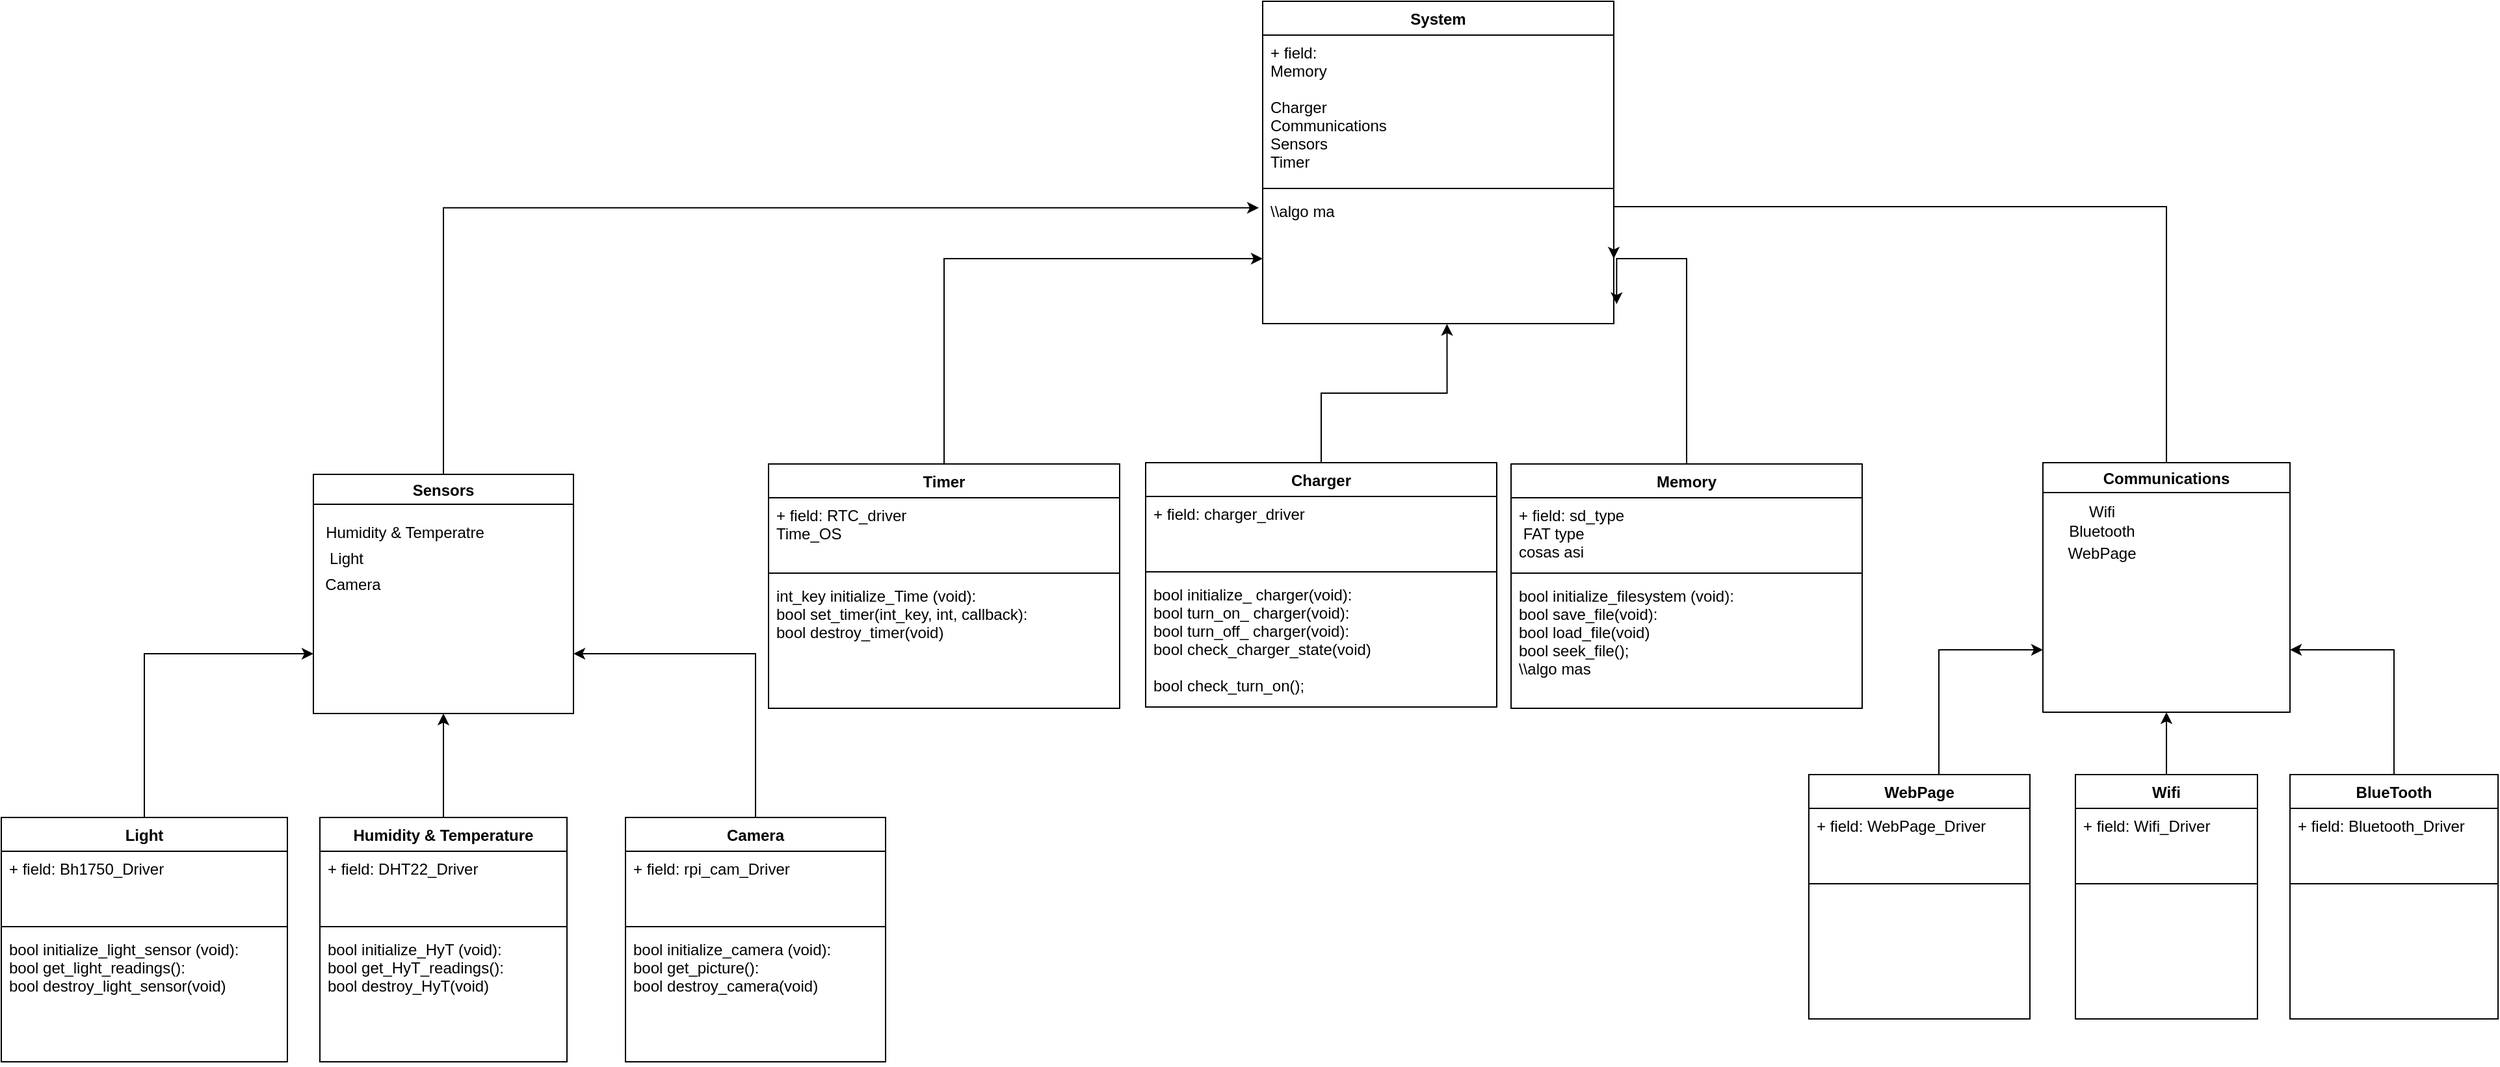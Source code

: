<mxfile version="15.0.3" type="device"><diagram id="C5RBs43oDa-KdzZeNtuy" name="Page-1"><mxGraphModel dx="720" dy="508" grid="1" gridSize="10" guides="1" tooltips="1" connect="1" arrows="1" fold="1" page="1" pageScale="1" pageWidth="827" pageHeight="1169" math="0" shadow="0"><root><mxCell id="WIyWlLk6GJQsqaUBKTNV-0"/><mxCell id="WIyWlLk6GJQsqaUBKTNV-1" parent="WIyWlLk6GJQsqaUBKTNV-0"/><mxCell id="u3YbKCwhCzdW1QSIE-Ya-68" style="edgeStyle=orthogonalEdgeStyle;rounded=0;orthogonalLoop=1;jettySize=auto;html=1;entryX=-0.011;entryY=0.109;entryDx=0;entryDy=0;entryPerimeter=0;" parent="WIyWlLk6GJQsqaUBKTNV-1" source="u3YbKCwhCzdW1QSIE-Ya-3" target="u3YbKCwhCzdW1QSIE-Ya-28" edge="1"><mxGeometry relative="1" as="geometry"/></mxCell><mxCell id="u3YbKCwhCzdW1QSIE-Ya-3" value="Sensors" style="swimlane;" parent="WIyWlLk6GJQsqaUBKTNV-1" vertex="1"><mxGeometry x="320" y="406" width="200" height="184" as="geometry"/></mxCell><mxCell id="u3YbKCwhCzdW1QSIE-Ya-4" value="Humidity &amp;amp; Temperatre" style="text;html=1;align=center;verticalAlign=middle;resizable=0;points=[];autosize=1;strokeColor=none;" parent="u3YbKCwhCzdW1QSIE-Ya-3" vertex="1"><mxGeometry y="35" width="140" height="20" as="geometry"/></mxCell><mxCell id="u3YbKCwhCzdW1QSIE-Ya-5" value="Light" style="text;html=1;align=center;verticalAlign=middle;resizable=0;points=[];autosize=1;strokeColor=none;" parent="u3YbKCwhCzdW1QSIE-Ya-3" vertex="1"><mxGeometry x="5" y="55" width="40" height="20" as="geometry"/></mxCell><mxCell id="u3YbKCwhCzdW1QSIE-Ya-6" value="Camera" style="text;html=1;align=center;verticalAlign=middle;resizable=0;points=[];autosize=1;strokeColor=none;" parent="u3YbKCwhCzdW1QSIE-Ya-3" vertex="1"><mxGeometry y="75" width="60" height="20" as="geometry"/></mxCell><mxCell id="u3YbKCwhCzdW1QSIE-Ya-64" style="edgeStyle=orthogonalEdgeStyle;rounded=0;orthogonalLoop=1;jettySize=auto;html=1;entryX=1;entryY=0.5;entryDx=0;entryDy=0;" parent="WIyWlLk6GJQsqaUBKTNV-1" source="u3YbKCwhCzdW1QSIE-Ya-7" target="u3YbKCwhCzdW1QSIE-Ya-28" edge="1"><mxGeometry relative="1" as="geometry"><Array as="points"><mxPoint x="1745" y="200"/><mxPoint x="1320" y="200"/></Array></mxGeometry></mxCell><mxCell id="u3YbKCwhCzdW1QSIE-Ya-7" value="Communications" style="swimlane;" parent="WIyWlLk6GJQsqaUBKTNV-1" vertex="1"><mxGeometry x="1650" y="397" width="190" height="192" as="geometry"/></mxCell><mxCell id="u3YbKCwhCzdW1QSIE-Ya-8" value="&lt;div&gt;Wifi&lt;/div&gt;&lt;div&gt;Bluetooth&lt;br&gt;&lt;/div&gt;" style="text;html=1;align=center;verticalAlign=middle;resizable=0;points=[];autosize=1;strokeColor=none;" parent="u3YbKCwhCzdW1QSIE-Ya-7" vertex="1"><mxGeometry x="10" y="30" width="70" height="30" as="geometry"/></mxCell><mxCell id="u3YbKCwhCzdW1QSIE-Ya-9" value="WebPage" style="text;html=1;align=center;verticalAlign=middle;resizable=0;points=[];autosize=1;strokeColor=none;" parent="u3YbKCwhCzdW1QSIE-Ya-7" vertex="1"><mxGeometry x="10" y="60" width="70" height="20" as="geometry"/></mxCell><mxCell id="u3YbKCwhCzdW1QSIE-Ya-66" style="edgeStyle=orthogonalEdgeStyle;rounded=0;orthogonalLoop=1;jettySize=auto;html=1;entryX=0.525;entryY=1.003;entryDx=0;entryDy=0;entryPerimeter=0;" parent="WIyWlLk6GJQsqaUBKTNV-1" source="u3YbKCwhCzdW1QSIE-Ya-14" target="u3YbKCwhCzdW1QSIE-Ya-28" edge="1"><mxGeometry relative="1" as="geometry"/></mxCell><mxCell id="u3YbKCwhCzdW1QSIE-Ya-14" value="Charger" style="swimlane;fontStyle=1;align=center;verticalAlign=top;childLayout=stackLayout;horizontal=1;startSize=26;horizontalStack=0;resizeParent=1;resizeParentMax=0;resizeLast=0;collapsible=1;marginBottom=0;" parent="WIyWlLk6GJQsqaUBKTNV-1" vertex="1"><mxGeometry x="960" y="397" width="270" height="188" as="geometry"/></mxCell><mxCell id="u3YbKCwhCzdW1QSIE-Ya-15" value="+ field: charger_driver" style="text;strokeColor=none;fillColor=none;align=left;verticalAlign=top;spacingLeft=4;spacingRight=4;overflow=hidden;rotatable=0;points=[[0,0.5],[1,0.5]];portConstraint=eastwest;" parent="u3YbKCwhCzdW1QSIE-Ya-14" vertex="1"><mxGeometry y="26" width="270" height="54" as="geometry"/></mxCell><mxCell id="u3YbKCwhCzdW1QSIE-Ya-16" value="" style="line;strokeWidth=1;fillColor=none;align=left;verticalAlign=middle;spacingTop=-1;spacingLeft=3;spacingRight=3;rotatable=0;labelPosition=right;points=[];portConstraint=eastwest;" parent="u3YbKCwhCzdW1QSIE-Ya-14" vertex="1"><mxGeometry y="80" width="270" height="8" as="geometry"/></mxCell><mxCell id="u3YbKCwhCzdW1QSIE-Ya-17" value="bool initialize_ charger(void):&#10;bool turn_on_ charger(void):&#10;bool turn_off_ charger(void):&#10;bool check_charger_state(void)&#10;&#10;bool check_turn_on();&#10;  &#10;&#10;" style="text;strokeColor=none;fillColor=none;align=left;verticalAlign=top;spacingLeft=4;spacingRight=4;overflow=hidden;rotatable=0;points=[[0,0.5],[1,0.5]];portConstraint=eastwest;" parent="u3YbKCwhCzdW1QSIE-Ya-14" vertex="1"><mxGeometry y="88" width="270" height="100" as="geometry"/></mxCell><mxCell id="u3YbKCwhCzdW1QSIE-Ya-65" style="edgeStyle=orthogonalEdgeStyle;rounded=0;orthogonalLoop=1;jettySize=auto;html=1;entryX=1.008;entryY=0.85;entryDx=0;entryDy=0;entryPerimeter=0;" parent="WIyWlLk6GJQsqaUBKTNV-1" source="u3YbKCwhCzdW1QSIE-Ya-20" target="u3YbKCwhCzdW1QSIE-Ya-28" edge="1"><mxGeometry relative="1" as="geometry"><Array as="points"><mxPoint x="1376" y="240"/><mxPoint x="1322" y="240"/></Array></mxGeometry></mxCell><mxCell id="u3YbKCwhCzdW1QSIE-Ya-20" value="Memory" style="swimlane;fontStyle=1;align=center;verticalAlign=top;childLayout=stackLayout;horizontal=1;startSize=26;horizontalStack=0;resizeParent=1;resizeParentMax=0;resizeLast=0;collapsible=1;marginBottom=0;" parent="WIyWlLk6GJQsqaUBKTNV-1" vertex="1"><mxGeometry x="1241" y="398" width="270" height="188" as="geometry"/></mxCell><mxCell id="u3YbKCwhCzdW1QSIE-Ya-21" value="+ field: sd_type&#10; FAT type&#10;cosas asi&#10;" style="text;strokeColor=none;fillColor=none;align=left;verticalAlign=top;spacingLeft=4;spacingRight=4;overflow=hidden;rotatable=0;points=[[0,0.5],[1,0.5]];portConstraint=eastwest;" parent="u3YbKCwhCzdW1QSIE-Ya-20" vertex="1"><mxGeometry y="26" width="270" height="54" as="geometry"/></mxCell><mxCell id="u3YbKCwhCzdW1QSIE-Ya-22" value="" style="line;strokeWidth=1;fillColor=none;align=left;verticalAlign=middle;spacingTop=-1;spacingLeft=3;spacingRight=3;rotatable=0;labelPosition=right;points=[];portConstraint=eastwest;" parent="u3YbKCwhCzdW1QSIE-Ya-20" vertex="1"><mxGeometry y="80" width="270" height="8" as="geometry"/></mxCell><mxCell id="u3YbKCwhCzdW1QSIE-Ya-23" value="bool initialize_filesystem (void):&#10;bool save_file(void):&#10;bool load_file(void)&#10;bool seek_file();&#10;\\algo mas&#10;&#10;  &#10;&#10;" style="text;strokeColor=none;fillColor=none;align=left;verticalAlign=top;spacingLeft=4;spacingRight=4;overflow=hidden;rotatable=0;points=[[0,0.5],[1,0.5]];portConstraint=eastwest;" parent="u3YbKCwhCzdW1QSIE-Ya-20" vertex="1"><mxGeometry y="88" width="270" height="100" as="geometry"/></mxCell><mxCell id="u3YbKCwhCzdW1QSIE-Ya-25" value="System" style="swimlane;fontStyle=1;align=center;verticalAlign=top;childLayout=stackLayout;horizontal=1;startSize=26;horizontalStack=0;resizeParent=1;resizeParentMax=0;resizeLast=0;collapsible=1;marginBottom=0;" parent="WIyWlLk6GJQsqaUBKTNV-1" vertex="1"><mxGeometry x="1050" y="42" width="270" height="248" as="geometry"/></mxCell><mxCell id="u3YbKCwhCzdW1QSIE-Ya-26" value="+ field: &#10;Memory &#10;&#10;Charger&#10;Communications&#10;Sensors&#10;Timer&#10;&#10;" style="text;strokeColor=none;fillColor=none;align=left;verticalAlign=top;spacingLeft=4;spacingRight=4;overflow=hidden;rotatable=0;points=[[0,0.5],[1,0.5]];portConstraint=eastwest;" parent="u3YbKCwhCzdW1QSIE-Ya-25" vertex="1"><mxGeometry y="26" width="270" height="114" as="geometry"/></mxCell><mxCell id="u3YbKCwhCzdW1QSIE-Ya-27" value="" style="line;strokeWidth=1;fillColor=none;align=left;verticalAlign=middle;spacingTop=-1;spacingLeft=3;spacingRight=3;rotatable=0;labelPosition=right;points=[];portConstraint=eastwest;" parent="u3YbKCwhCzdW1QSIE-Ya-25" vertex="1"><mxGeometry y="140" width="270" height="8" as="geometry"/></mxCell><mxCell id="u3YbKCwhCzdW1QSIE-Ya-28" value="\\algo ma&#10;&#10;  &#10;&#10;" style="text;strokeColor=none;fillColor=none;align=left;verticalAlign=top;spacingLeft=4;spacingRight=4;overflow=hidden;rotatable=0;points=[[0,0.5],[1,0.5]];portConstraint=eastwest;" parent="u3YbKCwhCzdW1QSIE-Ya-25" vertex="1"><mxGeometry y="148" width="270" height="100" as="geometry"/></mxCell><mxCell id="u3YbKCwhCzdW1QSIE-Ya-67" style="edgeStyle=orthogonalEdgeStyle;rounded=0;orthogonalLoop=1;jettySize=auto;html=1;entryX=0;entryY=0.5;entryDx=0;entryDy=0;" parent="WIyWlLk6GJQsqaUBKTNV-1" source="u3YbKCwhCzdW1QSIE-Ya-29" target="u3YbKCwhCzdW1QSIE-Ya-28" edge="1"><mxGeometry relative="1" as="geometry"/></mxCell><mxCell id="u3YbKCwhCzdW1QSIE-Ya-29" value="Timer" style="swimlane;fontStyle=1;align=center;verticalAlign=top;childLayout=stackLayout;horizontal=1;startSize=26;horizontalStack=0;resizeParent=1;resizeParentMax=0;resizeLast=0;collapsible=1;marginBottom=0;" parent="WIyWlLk6GJQsqaUBKTNV-1" vertex="1"><mxGeometry x="670" y="398" width="270" height="188" as="geometry"/></mxCell><mxCell id="u3YbKCwhCzdW1QSIE-Ya-30" value="+ field: RTC_driver&#10;Time_OS" style="text;strokeColor=none;fillColor=none;align=left;verticalAlign=top;spacingLeft=4;spacingRight=4;overflow=hidden;rotatable=0;points=[[0,0.5],[1,0.5]];portConstraint=eastwest;" parent="u3YbKCwhCzdW1QSIE-Ya-29" vertex="1"><mxGeometry y="26" width="270" height="54" as="geometry"/></mxCell><mxCell id="u3YbKCwhCzdW1QSIE-Ya-31" value="" style="line;strokeWidth=1;fillColor=none;align=left;verticalAlign=middle;spacingTop=-1;spacingLeft=3;spacingRight=3;rotatable=0;labelPosition=right;points=[];portConstraint=eastwest;" parent="u3YbKCwhCzdW1QSIE-Ya-29" vertex="1"><mxGeometry y="80" width="270" height="8" as="geometry"/></mxCell><mxCell id="u3YbKCwhCzdW1QSIE-Ya-32" value="int_key initialize_Time (void):&#10;bool set_timer(int_key, int, callback):&#10;bool destroy_timer(void)&#10;&#10;&#10;  &#10;&#10;" style="text;strokeColor=none;fillColor=none;align=left;verticalAlign=top;spacingLeft=4;spacingRight=4;overflow=hidden;rotatable=0;points=[[0,0.5],[1,0.5]];portConstraint=eastwest;" parent="u3YbKCwhCzdW1QSIE-Ya-29" vertex="1"><mxGeometry y="88" width="270" height="100" as="geometry"/></mxCell><mxCell id="u3YbKCwhCzdW1QSIE-Ya-62" style="edgeStyle=orthogonalEdgeStyle;rounded=0;orthogonalLoop=1;jettySize=auto;html=1;entryX=0.5;entryY=1;entryDx=0;entryDy=0;" parent="WIyWlLk6GJQsqaUBKTNV-1" source="u3YbKCwhCzdW1QSIE-Ya-33" target="u3YbKCwhCzdW1QSIE-Ya-3" edge="1"><mxGeometry relative="1" as="geometry"/></mxCell><mxCell id="u3YbKCwhCzdW1QSIE-Ya-33" value="Humidity &amp; Temperature" style="swimlane;fontStyle=1;align=center;verticalAlign=top;childLayout=stackLayout;horizontal=1;startSize=26;horizontalStack=0;resizeParent=1;resizeParentMax=0;resizeLast=0;collapsible=1;marginBottom=0;" parent="WIyWlLk6GJQsqaUBKTNV-1" vertex="1"><mxGeometry x="325" y="670" width="190" height="188" as="geometry"/></mxCell><mxCell id="u3YbKCwhCzdW1QSIE-Ya-34" value="+ field: DHT22_Driver" style="text;strokeColor=none;fillColor=none;align=left;verticalAlign=top;spacingLeft=4;spacingRight=4;overflow=hidden;rotatable=0;points=[[0,0.5],[1,0.5]];portConstraint=eastwest;" parent="u3YbKCwhCzdW1QSIE-Ya-33" vertex="1"><mxGeometry y="26" width="190" height="54" as="geometry"/></mxCell><mxCell id="u3YbKCwhCzdW1QSIE-Ya-35" value="" style="line;strokeWidth=1;fillColor=none;align=left;verticalAlign=middle;spacingTop=-1;spacingLeft=3;spacingRight=3;rotatable=0;labelPosition=right;points=[];portConstraint=eastwest;" parent="u3YbKCwhCzdW1QSIE-Ya-33" vertex="1"><mxGeometry y="80" width="190" height="8" as="geometry"/></mxCell><mxCell id="u3YbKCwhCzdW1QSIE-Ya-36" value="bool initialize_HyT (void):&#10;bool get_HyT_readings():&#10;bool destroy_HyT(void)&#10;&#10;&#10;  &#10;&#10;" style="text;strokeColor=none;fillColor=none;align=left;verticalAlign=top;spacingLeft=4;spacingRight=4;overflow=hidden;rotatable=0;points=[[0,0.5],[1,0.5]];portConstraint=eastwest;" parent="u3YbKCwhCzdW1QSIE-Ya-33" vertex="1"><mxGeometry y="88" width="190" height="100" as="geometry"/></mxCell><mxCell id="u3YbKCwhCzdW1QSIE-Ya-63" style="edgeStyle=orthogonalEdgeStyle;rounded=0;orthogonalLoop=1;jettySize=auto;html=1;entryX=0;entryY=0.75;entryDx=0;entryDy=0;" parent="WIyWlLk6GJQsqaUBKTNV-1" source="u3YbKCwhCzdW1QSIE-Ya-37" target="u3YbKCwhCzdW1QSIE-Ya-3" edge="1"><mxGeometry relative="1" as="geometry"><Array as="points"><mxPoint x="190" y="544"/></Array></mxGeometry></mxCell><mxCell id="u3YbKCwhCzdW1QSIE-Ya-37" value="Light" style="swimlane;fontStyle=1;align=center;verticalAlign=top;childLayout=stackLayout;horizontal=1;startSize=26;horizontalStack=0;resizeParent=1;resizeParentMax=0;resizeLast=0;collapsible=1;marginBottom=0;" parent="WIyWlLk6GJQsqaUBKTNV-1" vertex="1"><mxGeometry x="80" y="670" width="220" height="188" as="geometry"/></mxCell><mxCell id="u3YbKCwhCzdW1QSIE-Ya-38" value="+ field: Bh1750_Driver" style="text;strokeColor=none;fillColor=none;align=left;verticalAlign=top;spacingLeft=4;spacingRight=4;overflow=hidden;rotatable=0;points=[[0,0.5],[1,0.5]];portConstraint=eastwest;fontStyle=0" parent="u3YbKCwhCzdW1QSIE-Ya-37" vertex="1"><mxGeometry y="26" width="220" height="54" as="geometry"/></mxCell><mxCell id="u3YbKCwhCzdW1QSIE-Ya-39" value="" style="line;strokeWidth=1;fillColor=none;align=left;verticalAlign=middle;spacingTop=-1;spacingLeft=3;spacingRight=3;rotatable=0;labelPosition=right;points=[];portConstraint=eastwest;" parent="u3YbKCwhCzdW1QSIE-Ya-37" vertex="1"><mxGeometry y="80" width="220" height="8" as="geometry"/></mxCell><mxCell id="u3YbKCwhCzdW1QSIE-Ya-40" value="bool initialize_light_sensor (void):&#10;bool get_light_readings():&#10;bool destroy_light_sensor(void)&#10;&#10;&#10;  &#10;&#10;" style="text;strokeColor=none;fillColor=none;align=left;verticalAlign=top;spacingLeft=4;spacingRight=4;overflow=hidden;rotatable=0;points=[[0,0.5],[1,0.5]];portConstraint=eastwest;" parent="u3YbKCwhCzdW1QSIE-Ya-37" vertex="1"><mxGeometry y="88" width="220" height="100" as="geometry"/></mxCell><mxCell id="u3YbKCwhCzdW1QSIE-Ya-61" style="edgeStyle=orthogonalEdgeStyle;rounded=0;orthogonalLoop=1;jettySize=auto;html=1;entryX=1;entryY=0.75;entryDx=0;entryDy=0;" parent="WIyWlLk6GJQsqaUBKTNV-1" source="u3YbKCwhCzdW1QSIE-Ya-41" target="u3YbKCwhCzdW1QSIE-Ya-3" edge="1"><mxGeometry relative="1" as="geometry"><Array as="points"><mxPoint x="660" y="544"/></Array></mxGeometry></mxCell><mxCell id="u3YbKCwhCzdW1QSIE-Ya-41" value="Camera" style="swimlane;fontStyle=1;align=center;verticalAlign=top;childLayout=stackLayout;horizontal=1;startSize=26;horizontalStack=0;resizeParent=1;resizeParentMax=0;resizeLast=0;collapsible=1;marginBottom=0;" parent="WIyWlLk6GJQsqaUBKTNV-1" vertex="1"><mxGeometry x="560" y="670" width="200" height="188" as="geometry"/></mxCell><mxCell id="u3YbKCwhCzdW1QSIE-Ya-42" value="+ field: rpi_cam_Driver" style="text;strokeColor=none;fillColor=none;align=left;verticalAlign=top;spacingLeft=4;spacingRight=4;overflow=hidden;rotatable=0;points=[[0,0.5],[1,0.5]];portConstraint=eastwest;fontStyle=0" parent="u3YbKCwhCzdW1QSIE-Ya-41" vertex="1"><mxGeometry y="26" width="200" height="54" as="geometry"/></mxCell><mxCell id="u3YbKCwhCzdW1QSIE-Ya-43" value="" style="line;strokeWidth=1;fillColor=none;align=left;verticalAlign=middle;spacingTop=-1;spacingLeft=3;spacingRight=3;rotatable=0;labelPosition=right;points=[];portConstraint=eastwest;" parent="u3YbKCwhCzdW1QSIE-Ya-41" vertex="1"><mxGeometry y="80" width="200" height="8" as="geometry"/></mxCell><mxCell id="u3YbKCwhCzdW1QSIE-Ya-44" value="bool initialize_camera (void):&#10;bool get_picture():&#10;bool destroy_camera(void)&#10;&#10;&#10;  &#10;&#10;" style="text;strokeColor=none;fillColor=none;align=left;verticalAlign=top;spacingLeft=4;spacingRight=4;overflow=hidden;rotatable=0;points=[[0,0.5],[1,0.5]];portConstraint=eastwest;" parent="u3YbKCwhCzdW1QSIE-Ya-41" vertex="1"><mxGeometry y="88" width="200" height="100" as="geometry"/></mxCell><mxCell id="u3YbKCwhCzdW1QSIE-Ya-59" style="edgeStyle=orthogonalEdgeStyle;rounded=0;orthogonalLoop=1;jettySize=auto;html=1;entryX=0.5;entryY=1;entryDx=0;entryDy=0;" parent="WIyWlLk6GJQsqaUBKTNV-1" source="u3YbKCwhCzdW1QSIE-Ya-45" target="u3YbKCwhCzdW1QSIE-Ya-7" edge="1"><mxGeometry relative="1" as="geometry"/></mxCell><mxCell id="u3YbKCwhCzdW1QSIE-Ya-45" value="Wifi" style="swimlane;fontStyle=1;align=center;verticalAlign=top;childLayout=stackLayout;horizontal=1;startSize=26;horizontalStack=0;resizeParent=1;resizeParentMax=0;resizeLast=0;collapsible=1;marginBottom=0;" parent="WIyWlLk6GJQsqaUBKTNV-1" vertex="1"><mxGeometry x="1675" y="637" width="140" height="188" as="geometry"/></mxCell><mxCell id="u3YbKCwhCzdW1QSIE-Ya-46" value="+ field: Wifi_Driver" style="text;strokeColor=none;fillColor=none;align=left;verticalAlign=top;spacingLeft=4;spacingRight=4;overflow=hidden;rotatable=0;points=[[0,0.5],[1,0.5]];portConstraint=eastwest;fontStyle=0" parent="u3YbKCwhCzdW1QSIE-Ya-45" vertex="1"><mxGeometry y="26" width="140" height="54" as="geometry"/></mxCell><mxCell id="u3YbKCwhCzdW1QSIE-Ya-47" value="" style="line;strokeWidth=1;fillColor=none;align=left;verticalAlign=middle;spacingTop=-1;spacingLeft=3;spacingRight=3;rotatable=0;labelPosition=right;points=[];portConstraint=eastwest;" parent="u3YbKCwhCzdW1QSIE-Ya-45" vertex="1"><mxGeometry y="80" width="140" height="8" as="geometry"/></mxCell><mxCell id="u3YbKCwhCzdW1QSIE-Ya-48" value="&#10;&#10;&#10;  &#10;&#10;" style="text;strokeColor=none;fillColor=none;align=left;verticalAlign=top;spacingLeft=4;spacingRight=4;overflow=hidden;rotatable=0;points=[[0,0.5],[1,0.5]];portConstraint=eastwest;" parent="u3YbKCwhCzdW1QSIE-Ya-45" vertex="1"><mxGeometry y="88" width="140" height="100" as="geometry"/></mxCell><mxCell id="u3YbKCwhCzdW1QSIE-Ya-58" style="edgeStyle=orthogonalEdgeStyle;rounded=0;orthogonalLoop=1;jettySize=auto;html=1;entryX=1;entryY=0.75;entryDx=0;entryDy=0;" parent="WIyWlLk6GJQsqaUBKTNV-1" source="u3YbKCwhCzdW1QSIE-Ya-49" target="u3YbKCwhCzdW1QSIE-Ya-7" edge="1"><mxGeometry relative="1" as="geometry"/></mxCell><mxCell id="u3YbKCwhCzdW1QSIE-Ya-49" value="BlueTooth" style="swimlane;fontStyle=1;align=center;verticalAlign=top;childLayout=stackLayout;horizontal=1;startSize=26;horizontalStack=0;resizeParent=1;resizeParentMax=0;resizeLast=0;collapsible=1;marginBottom=0;" parent="WIyWlLk6GJQsqaUBKTNV-1" vertex="1"><mxGeometry x="1840" y="637" width="160" height="188" as="geometry"/></mxCell><mxCell id="u3YbKCwhCzdW1QSIE-Ya-50" value="+ field: Bluetooth_Driver" style="text;strokeColor=none;fillColor=none;align=left;verticalAlign=top;spacingLeft=4;spacingRight=4;overflow=hidden;rotatable=0;points=[[0,0.5],[1,0.5]];portConstraint=eastwest;fontStyle=0" parent="u3YbKCwhCzdW1QSIE-Ya-49" vertex="1"><mxGeometry y="26" width="160" height="54" as="geometry"/></mxCell><mxCell id="u3YbKCwhCzdW1QSIE-Ya-51" value="" style="line;strokeWidth=1;fillColor=none;align=left;verticalAlign=middle;spacingTop=-1;spacingLeft=3;spacingRight=3;rotatable=0;labelPosition=right;points=[];portConstraint=eastwest;" parent="u3YbKCwhCzdW1QSIE-Ya-49" vertex="1"><mxGeometry y="80" width="160" height="8" as="geometry"/></mxCell><mxCell id="u3YbKCwhCzdW1QSIE-Ya-52" value="&#10;&#10;&#10;  &#10;&#10;" style="text;strokeColor=none;fillColor=none;align=left;verticalAlign=top;spacingLeft=4;spacingRight=4;overflow=hidden;rotatable=0;points=[[0,0.5],[1,0.5]];portConstraint=eastwest;" parent="u3YbKCwhCzdW1QSIE-Ya-49" vertex="1"><mxGeometry y="88" width="160" height="100" as="geometry"/></mxCell><mxCell id="u3YbKCwhCzdW1QSIE-Ya-60" style="edgeStyle=orthogonalEdgeStyle;rounded=0;orthogonalLoop=1;jettySize=auto;html=1;entryX=0;entryY=0.75;entryDx=0;entryDy=0;" parent="WIyWlLk6GJQsqaUBKTNV-1" source="u3YbKCwhCzdW1QSIE-Ya-53" target="u3YbKCwhCzdW1QSIE-Ya-7" edge="1"><mxGeometry relative="1" as="geometry"><Array as="points"><mxPoint x="1570" y="541"/></Array></mxGeometry></mxCell><mxCell id="u3YbKCwhCzdW1QSIE-Ya-53" value="WebPage" style="swimlane;fontStyle=1;align=center;verticalAlign=top;childLayout=stackLayout;horizontal=1;startSize=26;horizontalStack=0;resizeParent=1;resizeParentMax=0;resizeLast=0;collapsible=1;marginBottom=0;" parent="WIyWlLk6GJQsqaUBKTNV-1" vertex="1"><mxGeometry x="1470" y="637" width="170" height="188" as="geometry"/></mxCell><mxCell id="u3YbKCwhCzdW1QSIE-Ya-54" value="+ field: WebPage_Driver" style="text;strokeColor=none;fillColor=none;align=left;verticalAlign=top;spacingLeft=4;spacingRight=4;overflow=hidden;rotatable=0;points=[[0,0.5],[1,0.5]];portConstraint=eastwest;fontStyle=0" parent="u3YbKCwhCzdW1QSIE-Ya-53" vertex="1"><mxGeometry y="26" width="170" height="54" as="geometry"/></mxCell><mxCell id="u3YbKCwhCzdW1QSIE-Ya-55" value="" style="line;strokeWidth=1;fillColor=none;align=left;verticalAlign=middle;spacingTop=-1;spacingLeft=3;spacingRight=3;rotatable=0;labelPosition=right;points=[];portConstraint=eastwest;" parent="u3YbKCwhCzdW1QSIE-Ya-53" vertex="1"><mxGeometry y="80" width="170" height="8" as="geometry"/></mxCell><mxCell id="u3YbKCwhCzdW1QSIE-Ya-56" value="&#10;&#10;&#10;  &#10;&#10;" style="text;strokeColor=none;fillColor=none;align=left;verticalAlign=top;spacingLeft=4;spacingRight=4;overflow=hidden;rotatable=0;points=[[0,0.5],[1,0.5]];portConstraint=eastwest;" parent="u3YbKCwhCzdW1QSIE-Ya-53" vertex="1"><mxGeometry y="88" width="170" height="100" as="geometry"/></mxCell></root></mxGraphModel></diagram></mxfile>